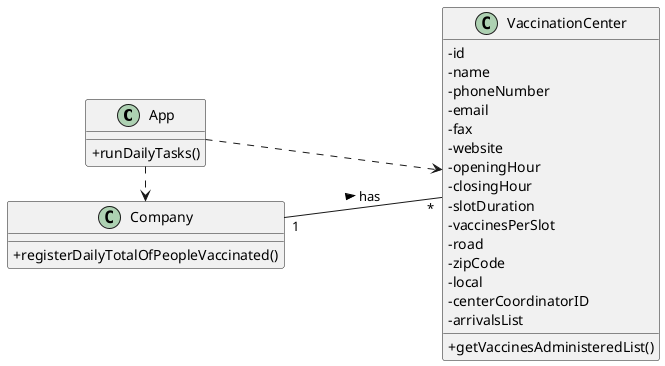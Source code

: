 @startuml
'https://plantuml.com/class-diagram

skinparam classAttributeIconSize 0


class App{
+runDailyTasks()
}

class VaccinationCenter{
-id
-name
-phoneNumber
-email
-fax
-website
-openingHour
-closingHour
-slotDuration
-vaccinesPerSlot
-road
-zipCode
-local
-centerCoordinatorID
-arrivalsList
+getVaccinesAdministeredList()
}


class Company{
+registerDailyTotalOfPeopleVaccinated()
}


left to right direction


App .r.> Company
App .>VaccinationCenter
Company"1" --- "*"VaccinationCenter: > has
@enduml
